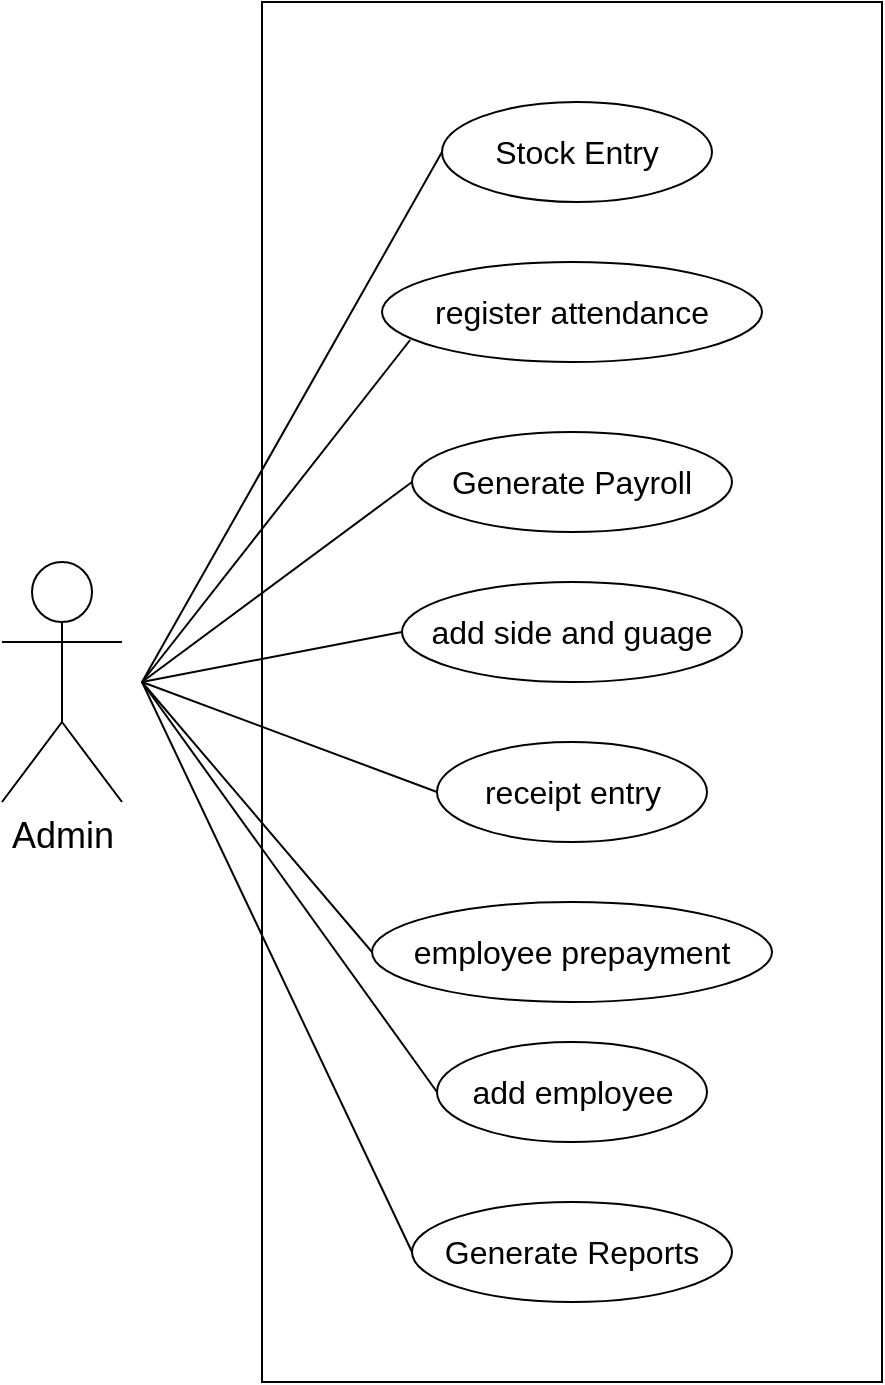 <mxfile version="26.2.10">
  <diagram id="mEkvTyThOu5J17mBWjjY" name="Page-1">
    <mxGraphModel dx="874" dy="465" grid="1" gridSize="10" guides="1" tooltips="1" connect="1" arrows="1" fold="1" page="1" pageScale="1" pageWidth="850" pageHeight="1100" math="0" shadow="0">
      <root>
        <mxCell id="0" />
        <mxCell id="1" parent="0" />
        <mxCell id="o4Xj9aXB-t-w6TlgrTAv-1" value="&lt;font style=&quot;font-size: 18px;&quot;&gt;Admin&lt;/font&gt;" style="shape=umlActor;verticalLabelPosition=bottom;verticalAlign=top;html=1;" vertex="1" parent="1">
          <mxGeometry x="80" y="410" width="60" height="120" as="geometry" />
        </mxCell>
        <mxCell id="o4Xj9aXB-t-w6TlgrTAv-4" value="" style="rounded=0;whiteSpace=wrap;html=1;direction=south;" vertex="1" parent="1">
          <mxGeometry x="210" y="130" width="310" height="690" as="geometry" />
        </mxCell>
        <mxCell id="o4Xj9aXB-t-w6TlgrTAv-6" value="&lt;font style=&quot;font-size: 16px;&quot;&gt;Stock Entry&lt;/font&gt;" style="ellipse;whiteSpace=wrap;html=1;" vertex="1" parent="1">
          <mxGeometry x="300" y="180" width="135" height="50" as="geometry" />
        </mxCell>
        <mxCell id="o4Xj9aXB-t-w6TlgrTAv-7" value="&lt;font style=&quot;font-size: 16px;&quot;&gt;register attendance&lt;/font&gt;" style="ellipse;whiteSpace=wrap;html=1;" vertex="1" parent="1">
          <mxGeometry x="270" y="260" width="190" height="50" as="geometry" />
        </mxCell>
        <mxCell id="o4Xj9aXB-t-w6TlgrTAv-8" value="&lt;font style=&quot;font-size: 16px;&quot;&gt;Generate Payroll&lt;/font&gt;" style="ellipse;whiteSpace=wrap;html=1;" vertex="1" parent="1">
          <mxGeometry x="285" y="345" width="160" height="50" as="geometry" />
        </mxCell>
        <mxCell id="o4Xj9aXB-t-w6TlgrTAv-9" value="&lt;font style=&quot;font-size: 16px;&quot;&gt;add side and guage&lt;/font&gt;" style="ellipse;whiteSpace=wrap;html=1;" vertex="1" parent="1">
          <mxGeometry x="280" y="420" width="170" height="50" as="geometry" />
        </mxCell>
        <mxCell id="o4Xj9aXB-t-w6TlgrTAv-10" value="&lt;font style=&quot;font-size: 16px;&quot;&gt;receipt entry&lt;/font&gt;" style="ellipse;whiteSpace=wrap;html=1;" vertex="1" parent="1">
          <mxGeometry x="297.5" y="500" width="135" height="50" as="geometry" />
        </mxCell>
        <mxCell id="o4Xj9aXB-t-w6TlgrTAv-11" value="&lt;font style=&quot;font-size: 16px;&quot;&gt;employee prepayment&lt;/font&gt;" style="ellipse;whiteSpace=wrap;html=1;" vertex="1" parent="1">
          <mxGeometry x="265" y="580" width="200" height="50" as="geometry" />
        </mxCell>
        <mxCell id="o4Xj9aXB-t-w6TlgrTAv-12" value="&lt;font style=&quot;font-size: 16px;&quot;&gt;add employee&lt;/font&gt;" style="ellipse;whiteSpace=wrap;html=1;" vertex="1" parent="1">
          <mxGeometry x="297.5" y="650" width="135" height="50" as="geometry" />
        </mxCell>
        <mxCell id="o4Xj9aXB-t-w6TlgrTAv-13" value="&lt;font style=&quot;font-size: 16px;&quot;&gt;Generate Reports&lt;/font&gt;" style="ellipse;whiteSpace=wrap;html=1;" vertex="1" parent="1">
          <mxGeometry x="285" y="730" width="160" height="50" as="geometry" />
        </mxCell>
        <mxCell id="o4Xj9aXB-t-w6TlgrTAv-14" value="" style="endArrow=none;html=1;rounded=0;entryX=0;entryY=0.5;entryDx=0;entryDy=0;" edge="1" parent="1" target="o4Xj9aXB-t-w6TlgrTAv-6">
          <mxGeometry width="50" height="50" relative="1" as="geometry">
            <mxPoint x="150" y="470" as="sourcePoint" />
            <mxPoint x="430" y="370" as="targetPoint" />
          </mxGeometry>
        </mxCell>
        <mxCell id="o4Xj9aXB-t-w6TlgrTAv-15" value="" style="endArrow=none;html=1;rounded=0;entryX=0.074;entryY=0.78;entryDx=0;entryDy=0;entryPerimeter=0;" edge="1" parent="1" target="o4Xj9aXB-t-w6TlgrTAv-7">
          <mxGeometry width="50" height="50" relative="1" as="geometry">
            <mxPoint x="150" y="470" as="sourcePoint" />
            <mxPoint x="430" y="370" as="targetPoint" />
          </mxGeometry>
        </mxCell>
        <mxCell id="o4Xj9aXB-t-w6TlgrTAv-16" value="" style="endArrow=none;html=1;rounded=0;entryX=0;entryY=0.5;entryDx=0;entryDy=0;" edge="1" parent="1" target="o4Xj9aXB-t-w6TlgrTAv-8">
          <mxGeometry width="50" height="50" relative="1" as="geometry">
            <mxPoint x="150" y="470" as="sourcePoint" />
            <mxPoint x="304" y="329" as="targetPoint" />
          </mxGeometry>
        </mxCell>
        <mxCell id="o4Xj9aXB-t-w6TlgrTAv-17" value="" style="endArrow=none;html=1;rounded=0;entryX=0;entryY=0.5;entryDx=0;entryDy=0;" edge="1" parent="1" target="o4Xj9aXB-t-w6TlgrTAv-9">
          <mxGeometry width="50" height="50" relative="1" as="geometry">
            <mxPoint x="150" y="470" as="sourcePoint" />
            <mxPoint x="304" y="369" as="targetPoint" />
          </mxGeometry>
        </mxCell>
        <mxCell id="o4Xj9aXB-t-w6TlgrTAv-18" value="" style="endArrow=none;html=1;rounded=0;entryX=0;entryY=0.5;entryDx=0;entryDy=0;" edge="1" parent="1" target="o4Xj9aXB-t-w6TlgrTAv-10">
          <mxGeometry width="50" height="50" relative="1" as="geometry">
            <mxPoint x="150" y="470" as="sourcePoint" />
            <mxPoint x="324" y="409" as="targetPoint" />
          </mxGeometry>
        </mxCell>
        <mxCell id="o4Xj9aXB-t-w6TlgrTAv-19" value="" style="endArrow=none;html=1;rounded=0;entryX=0;entryY=0.5;entryDx=0;entryDy=0;" edge="1" parent="1" target="o4Xj9aXB-t-w6TlgrTAv-11">
          <mxGeometry width="50" height="50" relative="1" as="geometry">
            <mxPoint x="150" y="470" as="sourcePoint" />
            <mxPoint x="314" y="409" as="targetPoint" />
          </mxGeometry>
        </mxCell>
        <mxCell id="o4Xj9aXB-t-w6TlgrTAv-20" value="" style="endArrow=none;html=1;rounded=0;entryX=0;entryY=0.5;entryDx=0;entryDy=0;" edge="1" parent="1" target="o4Xj9aXB-t-w6TlgrTAv-12">
          <mxGeometry width="50" height="50" relative="1" as="geometry">
            <mxPoint x="150" y="470" as="sourcePoint" />
            <mxPoint x="304" y="569" as="targetPoint" />
          </mxGeometry>
        </mxCell>
        <mxCell id="o4Xj9aXB-t-w6TlgrTAv-21" value="" style="endArrow=none;html=1;rounded=0;entryX=0;entryY=0.5;entryDx=0;entryDy=0;" edge="1" parent="1" target="o4Xj9aXB-t-w6TlgrTAv-13">
          <mxGeometry width="50" height="50" relative="1" as="geometry">
            <mxPoint x="150" y="470" as="sourcePoint" />
            <mxPoint x="254" y="629" as="targetPoint" />
          </mxGeometry>
        </mxCell>
      </root>
    </mxGraphModel>
  </diagram>
</mxfile>
